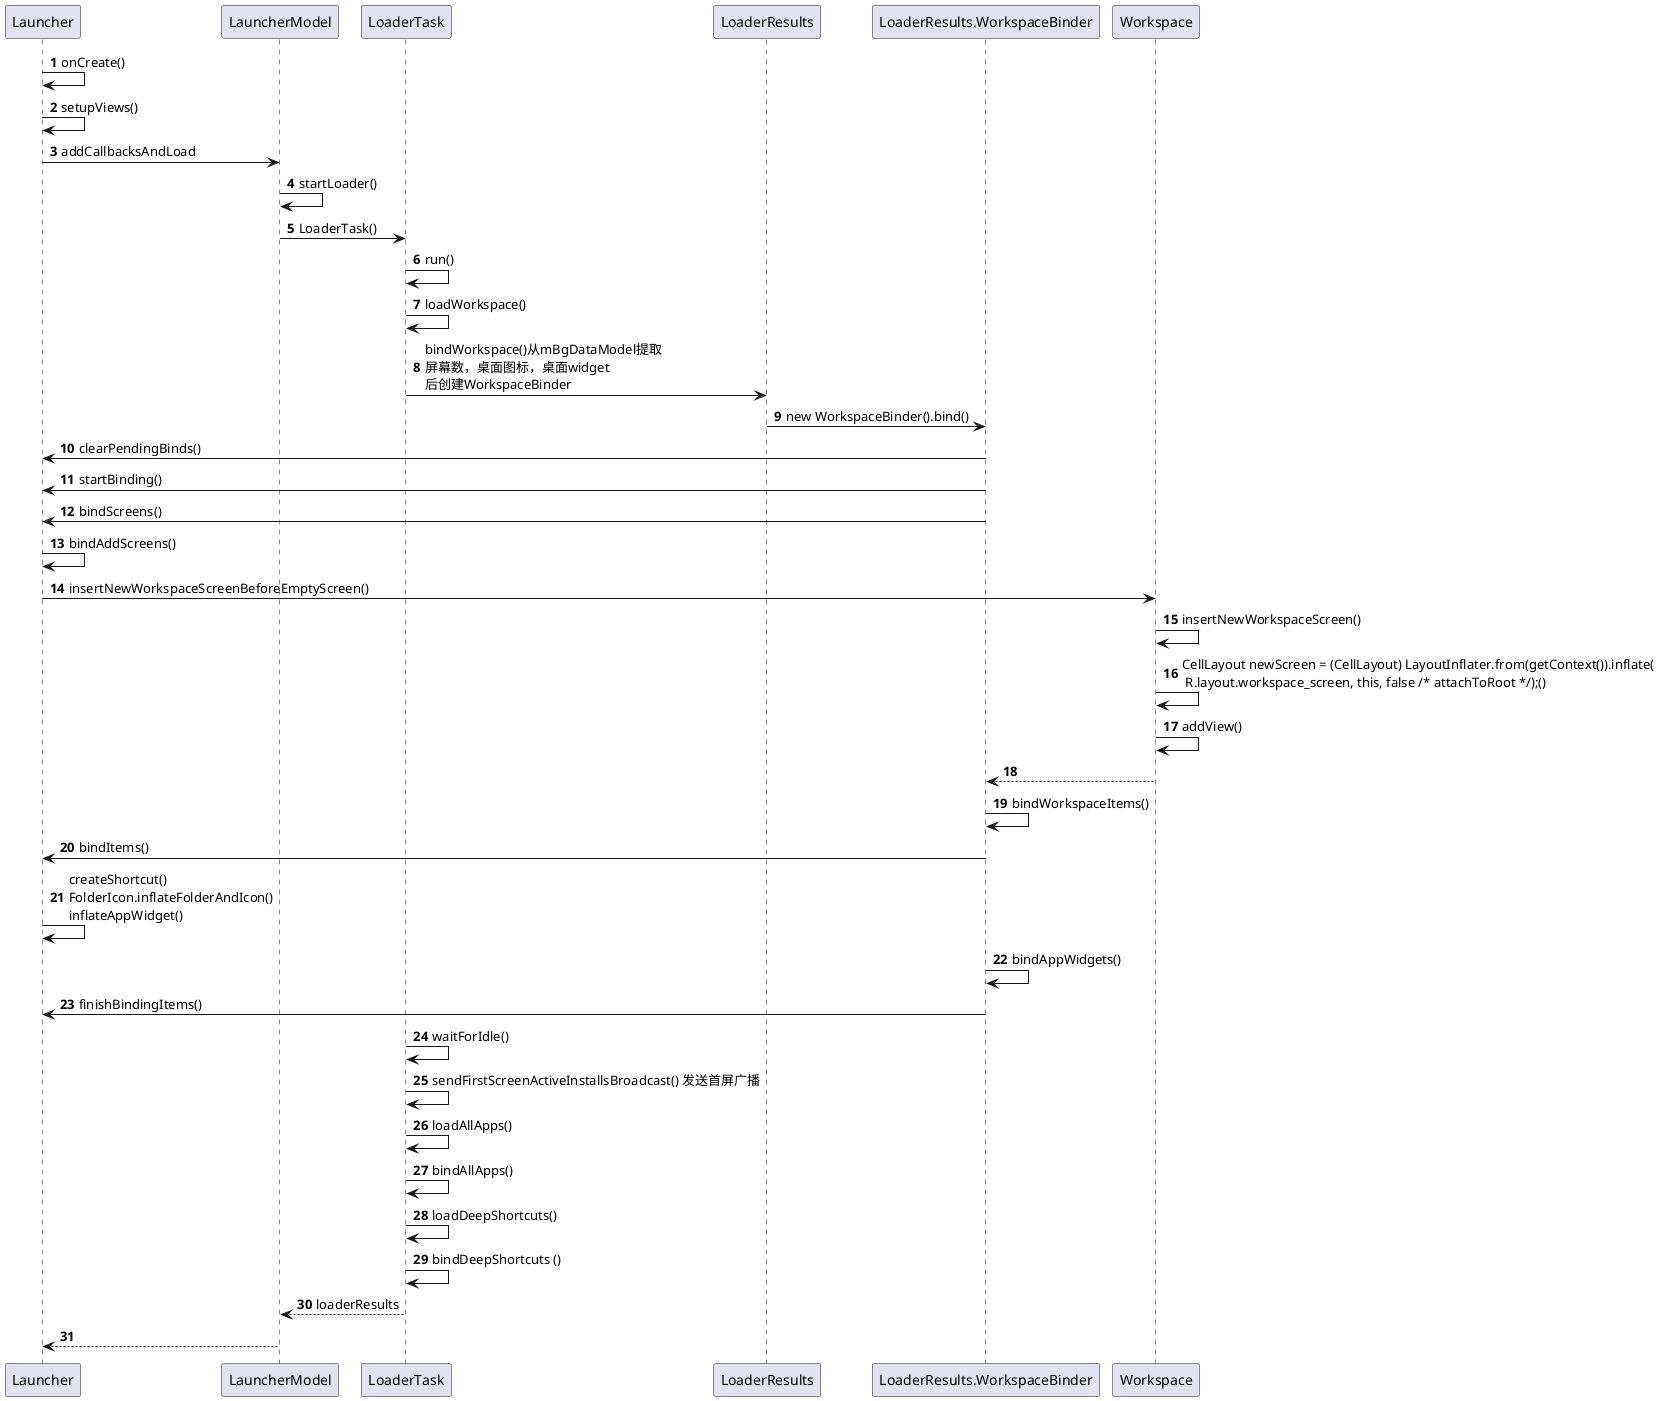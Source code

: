 @startuml
'https://plantuml.com/sequence-diagram

autonumber
Launcher -> Launcher: onCreate()
Launcher -> Launcher: setupViews()
Launcher -> LauncherModel: addCallbacksAndLoad
LauncherModel -> LauncherModel: startLoader()
LauncherModel -> LoaderTask: LoaderTask()
LoaderTask -> LoaderTask: run()


LoaderTask -> LoaderTask: loadWorkspace()
'LoaderTask -> LauncherSettings.Settings: call()
'LauncherSettings.Settings -> LauncherProvider: call()
'
'LauncherProvider -> LauncherProvider: createDbIfNotExists()数据库加载(call先调用也许)
'LauncherProvider -> DatabaseHelper: createDatabaseHelper()
'DatabaseHelper -> DatabaseHelper: onCreate()
'DatabaseHelper -> DatabaseHelper: addFavoritesTable()
'DatabaseHelper -> Favorites: addTableToDb()
'Favorites --> DatabaseHelper
'DatabaseHelper -> DatabaseHelper: onEmptyDbCreated()
'DatabaseHelper -> SharedPreferences: EMPTY_DATABASE_CREATED
'
'LauncherProvider -> LauncherProvider: loadDefaultFavoritesIfNecessary()
'LauncherProvider -> LauncherProvider: createWorkspaceLoaderFromAppRestriction()
'LauncherProvider -> LauncherProvider.DatabaseHelper: createEmptyDB()
'LauncherProvider -> LauncherProvider.DatabaseHelper: loadFavorites()
'LauncherProvider -> LauncherProvider: clearFlagEmptyDbCreated()
'
'LauncherProvider -> LoaderCursor: LoaderCursor()
'LauncherProvider -> LoaderCursor: markDeleted()(检查是否有效?无效删除)
'LauncherProvider -> LoaderCursor: checkAndAddItem()(快捷方式3/Folder/widgets)
'LauncherProvider -> IconCache: getTitlesAndIconsInBulk()
'LauncherProvider -> IconRequestInfo: loadWorkspaceIcon()(加载图标的地方)
'IconRequestInfo -> LauncherIcons: createIconBitmap()(加载图标的地方ShortcutIconResource/DB)
'IconRequestInfo -> WorkspaceItemInfo: WorkspaceItemInfo.bitmap = iconInfo(更新图标)
'LauncherProvider -> LoaderCursor: commitDeleted()
'LauncherProvider -> LoaderCursor: commitRestoredItems()

LoaderTask -> LoaderResults: bindWorkspace()从mBgDataModel提取\n屏幕数，桌面图标，桌面widget\n后创建WorkspaceBinder
LoaderResults -> LoaderResults.WorkspaceBinder:new WorkspaceBinder().bind()
LoaderResults.WorkspaceBinder -> Launcher:clearPendingBinds()
LoaderResults.WorkspaceBinder -> Launcher:startBinding()
LoaderResults.WorkspaceBinder -> Launcher:bindScreens()
Launcher -> Launcher:bindAddScreens()
Launcher -> Workspace:insertNewWorkspaceScreenBeforeEmptyScreen()
Workspace -> Workspace:insertNewWorkspaceScreen()
Workspace -> Workspace:CellLayout newScreen = (CellLayout) LayoutInflater.from(getContext()).inflate(\n R.layout.workspace_screen, this, false /* attachToRoot */);()
Workspace -> Workspace:addView()
Workspace --> LoaderResults.WorkspaceBinder
LoaderResults.WorkspaceBinder -> LoaderResults.WorkspaceBinder:bindWorkspaceItems()
LoaderResults.WorkspaceBinder -> Launcher:bindItems()
Launcher -> Launcher:createShortcut()\nFolderIcon.inflateFolderAndIcon()\ninflateAppWidget()
LoaderResults.WorkspaceBinder -> LoaderResults.WorkspaceBinder:bindAppWidgets()
LoaderResults.WorkspaceBinder -> Launcher:finishBindingItems()


LoaderTask -> LoaderTask: waitForIdle()
LoaderTask -> LoaderTask: sendFirstScreenActiveInstallsBroadcast() 发送首屏广播
LoaderTask -> LoaderTask: loadAllApps()
LoaderTask -> LoaderTask: bindAllApps()
LoaderTask -> LoaderTask: loadDeepShortcuts()
LoaderTask -> LoaderTask: bindDeepShortcuts ()
LoaderTask --> LauncherModel: loaderResults
LauncherModel --> Launcher

@enduml